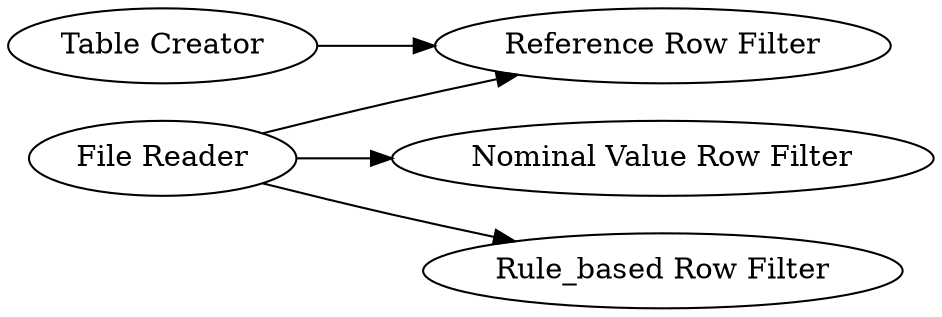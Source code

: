 digraph {
	"-2704736725474824798_13" [label="Table Creator"]
	"-2704736725474824798_8" [label="Nominal Value Row Filter"]
	"-2704736725474824798_10" [label="Rule_based Row Filter"]
	"-2704736725474824798_21" [label="File Reader"]
	"-2704736725474824798_9" [label="Reference Row Filter"]
	"-2704736725474824798_21" -> "-2704736725474824798_8"
	"-2704736725474824798_21" -> "-2704736725474824798_10"
	"-2704736725474824798_13" -> "-2704736725474824798_9"
	"-2704736725474824798_21" -> "-2704736725474824798_9"
	rankdir=LR
}
